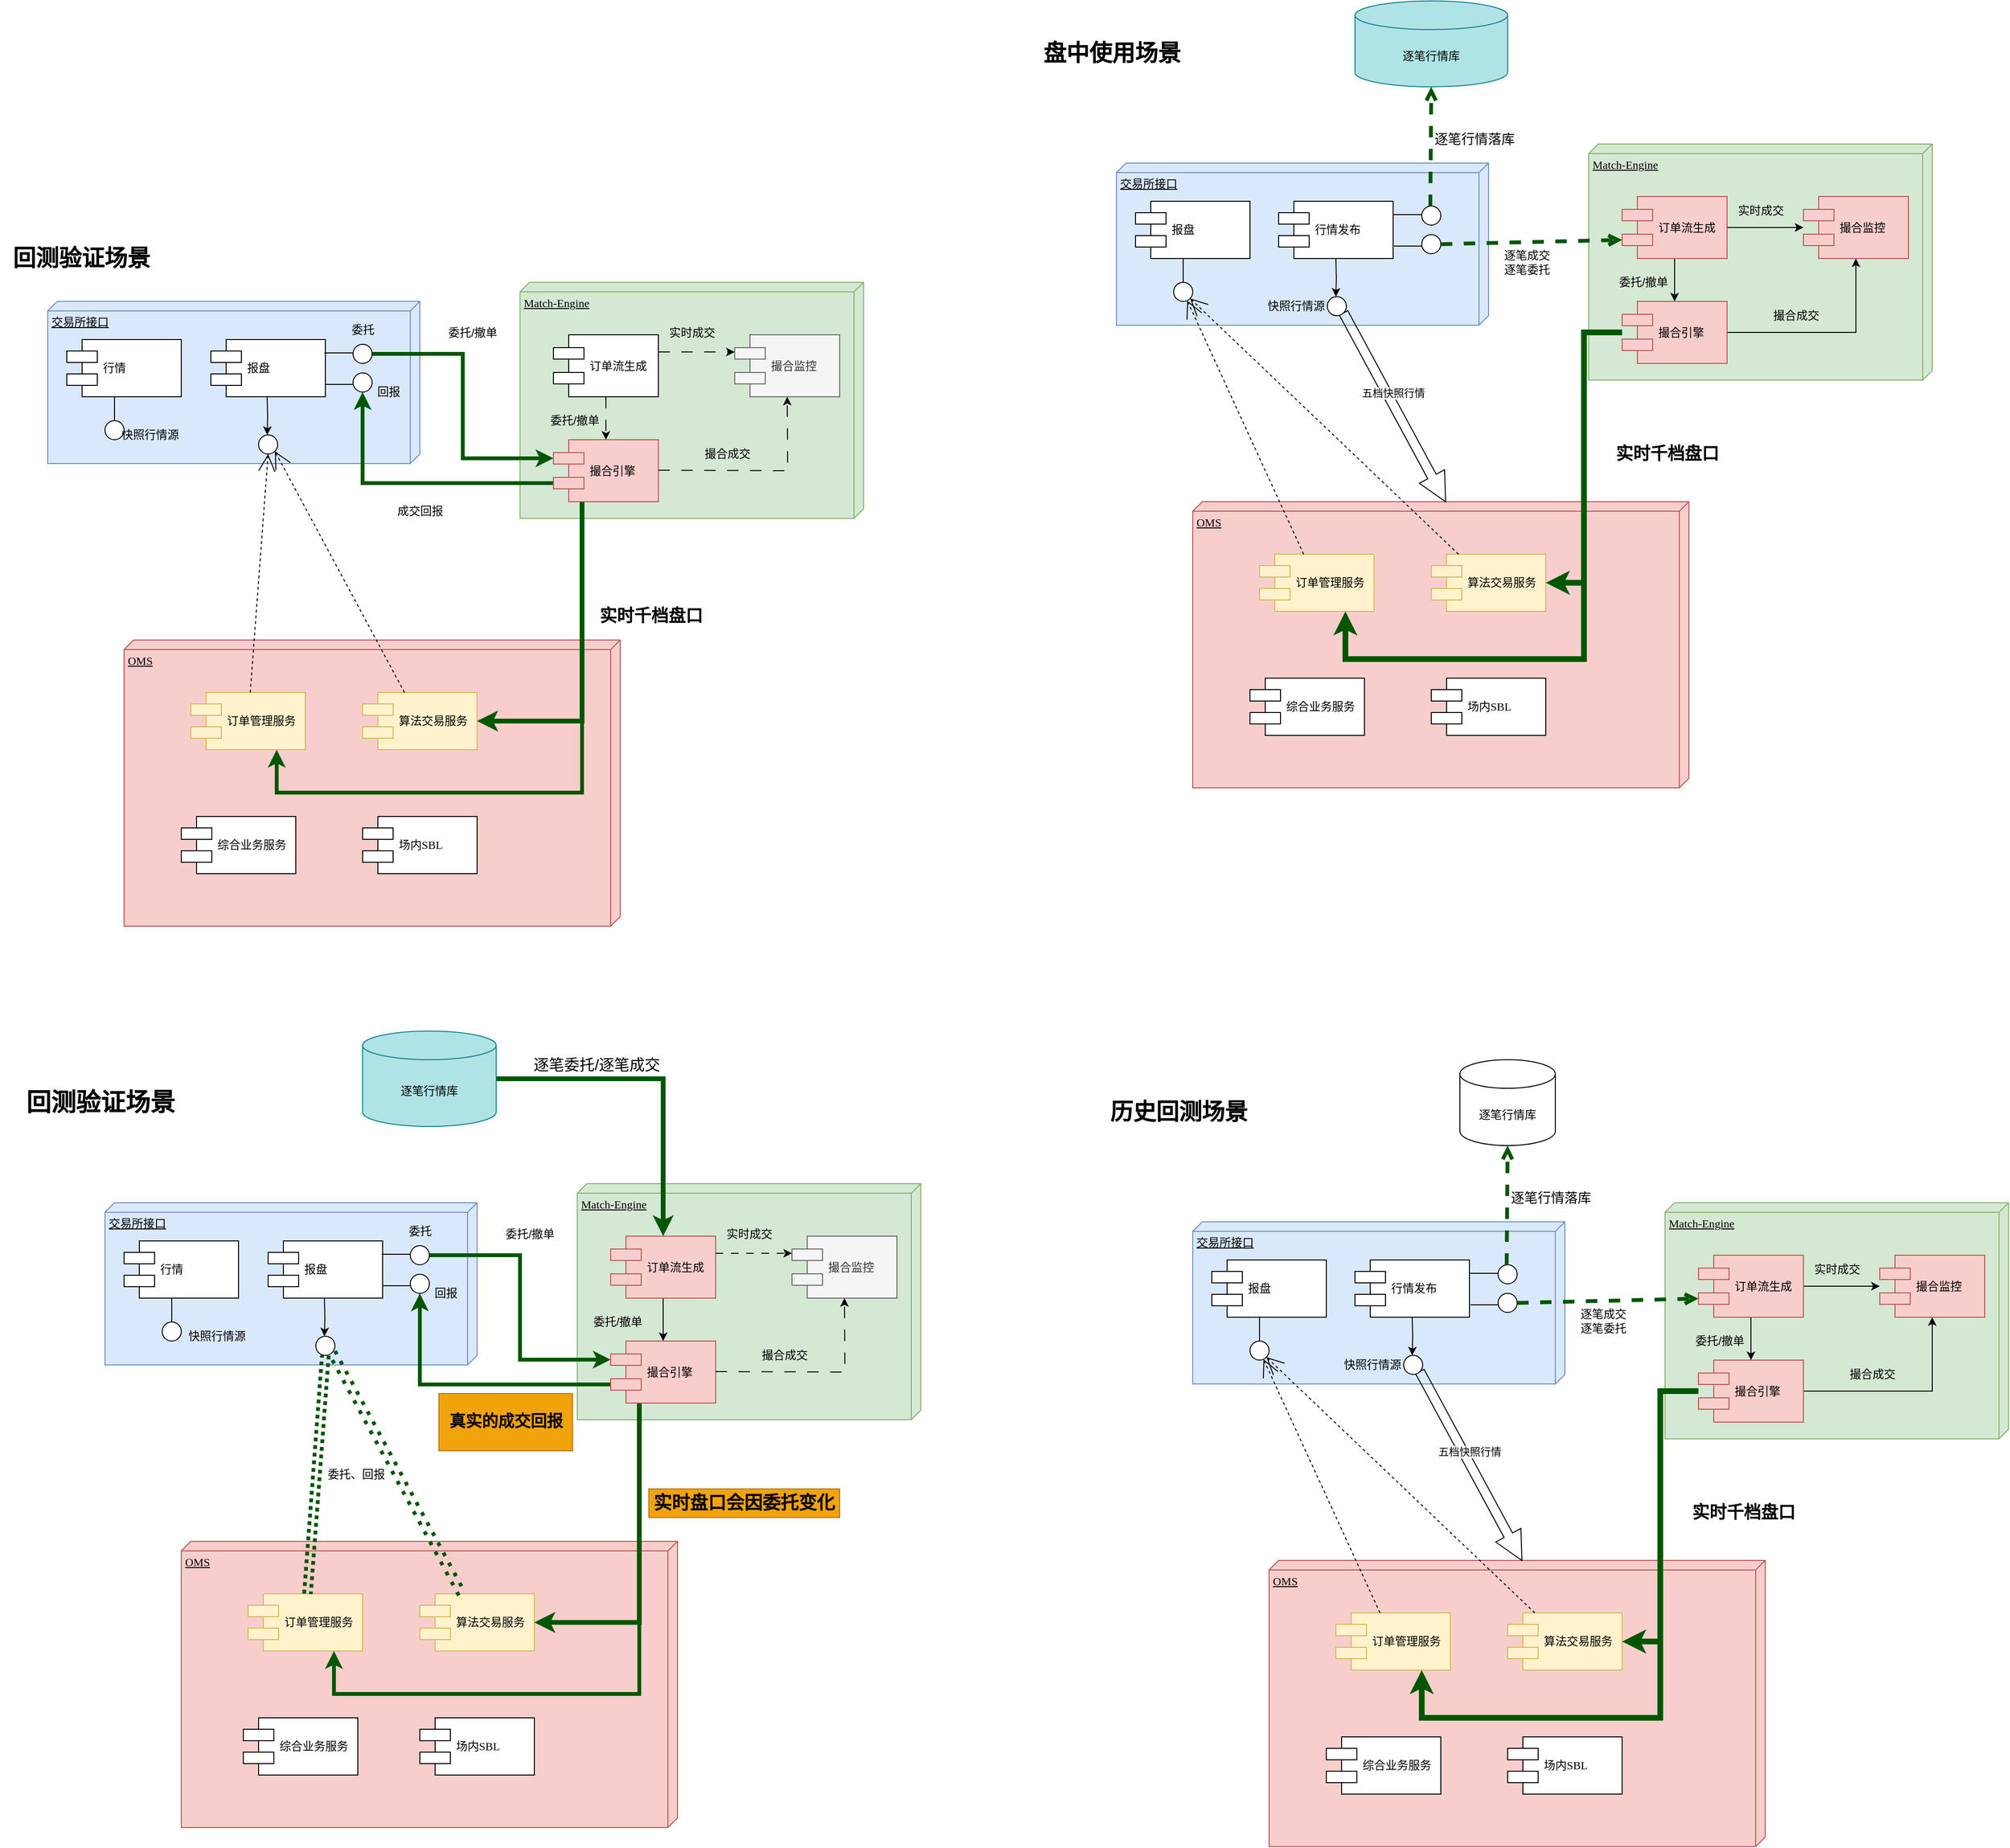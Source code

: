 <mxfile version="21.3.6" type="github">
  <diagram name="Page-1" id="5f0bae14-7c28-e335-631c-24af17079c00">
    <mxGraphModel dx="3858" dy="2378" grid="1" gridSize="10" guides="1" tooltips="1" connect="1" arrows="1" fold="1" page="1" pageScale="1" pageWidth="1100" pageHeight="850" background="none" math="0" shadow="0">
      <root>
        <mxCell id="0" />
        <mxCell id="1" parent="0" />
        <mxCell id="39150e848f15840c-1" value="交易所接口" style="verticalAlign=top;align=left;spacingTop=8;spacingLeft=2;spacingRight=12;shape=cube;size=10;direction=south;fontStyle=4;html=1;rounded=0;shadow=0;comic=0;labelBackgroundColor=none;strokeWidth=1;fontFamily=Verdana;fontSize=12;fillColor=#dae8fc;strokeColor=#6c8ebf;" parent="1" vertex="1">
          <mxGeometry x="120" y="70" width="390" height="170" as="geometry" />
        </mxCell>
        <mxCell id="39150e848f15840c-2" value="Match-Engine&lt;br&gt;" style="verticalAlign=top;align=left;spacingTop=8;spacingLeft=2;spacingRight=12;shape=cube;size=10;direction=south;fontStyle=4;html=1;rounded=0;shadow=0;comic=0;labelBackgroundColor=none;strokeWidth=1;fontFamily=Verdana;fontSize=12;fillColor=#d5e8d4;strokeColor=#82b366;" parent="1" vertex="1">
          <mxGeometry x="615" y="50" width="360" height="247.5" as="geometry" />
        </mxCell>
        <mxCell id="39150e848f15840c-3" value="OMS" style="verticalAlign=top;align=left;spacingTop=8;spacingLeft=2;spacingRight=12;shape=cube;size=10;direction=south;fontStyle=4;html=1;rounded=0;shadow=0;comic=0;labelBackgroundColor=none;strokeWidth=1;fontFamily=Verdana;fontSize=12;fillColor=#f8cecc;strokeColor=#b85450;" parent="1" vertex="1">
          <mxGeometry x="200" y="425" width="520" height="300" as="geometry" />
        </mxCell>
        <mxCell id="39150e848f15840c-5" value="报盘" style="shape=component;align=left;spacingLeft=36;rounded=0;shadow=0;comic=0;labelBackgroundColor=none;strokeWidth=1;fontFamily=Verdana;fontSize=12;html=1;" parent="1" vertex="1">
          <mxGeometry x="140" y="110" width="120" height="60" as="geometry" />
        </mxCell>
        <mxCell id="39150e848f15840c-6" value="" style="ellipse;whiteSpace=wrap;html=1;rounded=0;shadow=0;comic=0;labelBackgroundColor=none;strokeWidth=1;fontFamily=Verdana;fontSize=12;align=center;" parent="1" vertex="1">
          <mxGeometry x="180" y="195" width="20" height="20" as="geometry" />
        </mxCell>
        <mxCell id="T7iJ2CEk3YlCB5aOrDes-41" value="" style="edgeStyle=orthogonalEdgeStyle;rounded=0;orthogonalLoop=1;jettySize=auto;html=1;" edge="1" parent="1" source="39150e848f15840c-7" target="T7iJ2CEk3YlCB5aOrDes-39">
          <mxGeometry relative="1" as="geometry" />
        </mxCell>
        <mxCell id="T7iJ2CEk3YlCB5aOrDes-43" value="" style="edgeStyle=orthogonalEdgeStyle;rounded=0;orthogonalLoop=1;jettySize=auto;html=1;" edge="1" parent="1" source="39150e848f15840c-7" target="T7iJ2CEk3YlCB5aOrDes-42">
          <mxGeometry relative="1" as="geometry" />
        </mxCell>
        <mxCell id="39150e848f15840c-7" value="订单流生成" style="shape=component;align=left;spacingLeft=36;rounded=0;shadow=0;comic=0;labelBackgroundColor=none;strokeWidth=1;fontFamily=Verdana;fontSize=12;html=1;fillColor=#f8cecc;strokeColor=#b85450;" parent="1" vertex="1">
          <mxGeometry x="650" y="105" width="110" height="65" as="geometry" />
        </mxCell>
        <mxCell id="39150e848f15840c-10" value="订单管理服务" style="shape=component;align=left;spacingLeft=36;rounded=0;shadow=0;comic=0;labelBackgroundColor=none;strokeWidth=1;fontFamily=Verdana;fontSize=12;html=1;fillColor=#fff2cc;strokeColor=#d6b656;" parent="1" vertex="1">
          <mxGeometry x="270" y="480" width="120" height="60" as="geometry" />
        </mxCell>
        <mxCell id="39150e848f15840c-11" style="edgeStyle=none;rounded=0;html=1;dashed=1;labelBackgroundColor=none;startArrow=none;startFill=0;startSize=8;endArrow=open;endFill=0;endSize=16;fontFamily=Verdana;fontSize=12;" parent="1" source="39150e848f15840c-10" target="39150e848f15840c-6" edge="1">
          <mxGeometry relative="1" as="geometry" />
        </mxCell>
        <mxCell id="39150e848f15840c-14" style="edgeStyle=elbowEdgeStyle;rounded=0;html=1;labelBackgroundColor=none;startArrow=none;startFill=0;startSize=8;endArrow=none;endFill=0;endSize=16;fontFamily=Verdana;fontSize=12;" parent="1" source="39150e848f15840c-6" target="39150e848f15840c-5" edge="1">
          <mxGeometry relative="1" as="geometry" />
        </mxCell>
        <mxCell id="T7iJ2CEk3YlCB5aOrDes-14" value="" style="edgeStyle=orthogonalEdgeStyle;rounded=0;orthogonalLoop=1;jettySize=auto;html=1;" edge="1" parent="1">
          <mxGeometry relative="1" as="geometry">
            <mxPoint x="350" y="170" as="sourcePoint" />
            <mxPoint x="350" y="210" as="targetPoint" />
          </mxGeometry>
        </mxCell>
        <mxCell id="T7iJ2CEk3YlCB5aOrDes-1" value="行情发布" style="shape=component;align=left;spacingLeft=36;rounded=0;shadow=0;comic=0;labelBackgroundColor=none;strokeWidth=1;fontFamily=Verdana;fontSize=12;html=1;" vertex="1" parent="1">
          <mxGeometry x="290" y="110" width="120" height="60" as="geometry" />
        </mxCell>
        <mxCell id="T7iJ2CEk3YlCB5aOrDes-3" value="综合业务服务" style="shape=component;align=left;spacingLeft=36;rounded=0;shadow=0;comic=0;labelBackgroundColor=none;strokeWidth=1;fontFamily=Verdana;fontSize=12;html=1;" vertex="1" parent="1">
          <mxGeometry x="260" y="610" width="120" height="60" as="geometry" />
        </mxCell>
        <mxCell id="T7iJ2CEk3YlCB5aOrDes-4" value="算法交易服务" style="shape=component;align=left;spacingLeft=36;rounded=0;shadow=0;comic=0;labelBackgroundColor=none;strokeWidth=1;fontFamily=Verdana;fontSize=12;html=1;fillColor=#fff2cc;strokeColor=#d6b656;" vertex="1" parent="1">
          <mxGeometry x="450" y="480" width="120" height="60" as="geometry" />
        </mxCell>
        <mxCell id="T7iJ2CEk3YlCB5aOrDes-5" value="场内SBL" style="shape=component;align=left;spacingLeft=36;rounded=0;shadow=0;comic=0;labelBackgroundColor=none;strokeWidth=1;fontFamily=Verdana;fontSize=12;html=1;" vertex="1" parent="1">
          <mxGeometry x="450" y="610" width="120" height="60" as="geometry" />
        </mxCell>
        <mxCell id="T7iJ2CEk3YlCB5aOrDes-12" style="edgeStyle=none;rounded=0;html=1;dashed=1;labelBackgroundColor=none;startArrow=none;startFill=0;startSize=8;endArrow=open;endFill=0;endSize=16;fontFamily=Verdana;fontSize=12;" edge="1" parent="1" source="T7iJ2CEk3YlCB5aOrDes-4" target="39150e848f15840c-6">
          <mxGeometry relative="1" as="geometry">
            <mxPoint x="381" y="461" as="sourcePoint" />
            <mxPoint x="270" y="240" as="targetPoint" />
          </mxGeometry>
        </mxCell>
        <mxCell id="T7iJ2CEk3YlCB5aOrDes-60" style="edgeStyle=orthogonalEdgeStyle;rounded=0;orthogonalLoop=1;jettySize=auto;html=1;entryX=0;entryY=0;entryDx=0;entryDy=255;entryPerimeter=0;shape=arrow;exitX=1;exitY=1;exitDx=0;exitDy=0;" edge="1" parent="1" source="T7iJ2CEk3YlCB5aOrDes-18" target="39150e848f15840c-3">
          <mxGeometry relative="1" as="geometry" />
        </mxCell>
        <mxCell id="T7iJ2CEk3YlCB5aOrDes-61" value="五档快照行情" style="edgeLabel;html=1;align=center;verticalAlign=middle;resizable=0;points=[];" vertex="1" connectable="0" parent="T7iJ2CEk3YlCB5aOrDes-60">
          <mxGeometry x="0.104" y="-14" relative="1" as="geometry">
            <mxPoint x="-16" y="-31" as="offset" />
          </mxGeometry>
        </mxCell>
        <mxCell id="T7iJ2CEk3YlCB5aOrDes-18" value="" style="ellipse;whiteSpace=wrap;html=1;fontFamily=Verdana;align=left;spacingLeft=36;rounded=0;shadow=0;comic=0;labelBackgroundColor=none;strokeWidth=1;" vertex="1" parent="1">
          <mxGeometry x="341" y="210" width="20" height="20" as="geometry" />
        </mxCell>
        <mxCell id="T7iJ2CEk3YlCB5aOrDes-21" value="快照行情源" style="text;html=1;strokeColor=none;fillColor=none;align=center;verticalAlign=middle;whiteSpace=wrap;rounded=0;" vertex="1" parent="1">
          <mxGeometry x="276" y="205" width="65" height="30" as="geometry" />
        </mxCell>
        <mxCell id="T7iJ2CEk3YlCB5aOrDes-25" value="" style="endArrow=none;html=1;rounded=0;" edge="1" parent="1">
          <mxGeometry width="50" height="50" relative="1" as="geometry">
            <mxPoint x="443" y="124" as="sourcePoint" />
            <mxPoint x="410" y="124" as="targetPoint" />
          </mxGeometry>
        </mxCell>
        <mxCell id="T7iJ2CEk3YlCB5aOrDes-26" value="" style="endArrow=none;html=1;rounded=0;" edge="1" parent="1">
          <mxGeometry width="50" height="50" relative="1" as="geometry">
            <mxPoint x="444" y="157" as="sourcePoint" />
            <mxPoint x="411" y="157" as="targetPoint" />
          </mxGeometry>
        </mxCell>
        <mxCell id="T7iJ2CEk3YlCB5aOrDes-27" value="" style="ellipse;whiteSpace=wrap;html=1;fontFamily=Verdana;align=left;spacingLeft=36;rounded=0;shadow=0;comic=0;labelBackgroundColor=none;strokeWidth=1;" vertex="1" parent="1">
          <mxGeometry x="440" y="115" width="20" height="20" as="geometry" />
        </mxCell>
        <mxCell id="T7iJ2CEk3YlCB5aOrDes-29" value="" style="ellipse;whiteSpace=wrap;html=1;fontFamily=Verdana;align=left;spacingLeft=36;rounded=0;shadow=0;comic=0;labelBackgroundColor=none;strokeWidth=1;" vertex="1" parent="1">
          <mxGeometry x="440" y="145" width="20" height="20" as="geometry" />
        </mxCell>
        <mxCell id="T7iJ2CEk3YlCB5aOrDes-32" value="逐笔成交&lt;br&gt;逐笔委托" style="text;html=1;strokeColor=none;fillColor=none;align=center;verticalAlign=middle;whiteSpace=wrap;rounded=0;" vertex="1" parent="1">
          <mxGeometry x="518" y="158.75" width="65" height="30" as="geometry" />
        </mxCell>
        <mxCell id="T7iJ2CEk3YlCB5aOrDes-35" style="edgeStyle=none;rounded=0;html=1;dashed=1;labelBackgroundColor=none;startArrow=none;startFill=0;endArrow=open;endFill=0;fontFamily=Verdana;fontSize=12;exitX=1;exitY=0.5;exitDx=0;exitDy=0;entryX=0;entryY=0.7;entryDx=0;entryDy=0;fillColor=#008a00;strokeColor=#005700;strokeWidth=4;" edge="1" parent="1" source="T7iJ2CEk3YlCB5aOrDes-29" target="39150e848f15840c-7">
          <mxGeometry relative="1" as="geometry">
            <mxPoint x="467" y="172" as="sourcePoint" />
            <mxPoint x="640" y="208" as="targetPoint" />
          </mxGeometry>
        </mxCell>
        <mxCell id="T7iJ2CEk3YlCB5aOrDes-38" style="edgeStyle=none;rounded=0;html=1;dashed=1;labelBackgroundColor=none;startArrow=none;startFill=0;endArrow=open;endFill=0;fontFamily=Verdana;fontSize=12;exitX=1;exitY=0.5;exitDx=0;exitDy=0;fillColor=#008a00;strokeColor=#005700;strokeWidth=4;entryX=0.5;entryY=1;entryDx=0;entryDy=0;entryPerimeter=0;" edge="1" parent="1" target="T7iJ2CEk3YlCB5aOrDes-204">
          <mxGeometry relative="1" as="geometry">
            <mxPoint x="449" y="115" as="sourcePoint" />
            <mxPoint x="449" y="10.5" as="targetPoint" />
          </mxGeometry>
        </mxCell>
        <mxCell id="T7iJ2CEk3YlCB5aOrDes-46" style="edgeStyle=orthogonalEdgeStyle;rounded=0;orthogonalLoop=1;jettySize=auto;html=1;entryX=0.5;entryY=1;entryDx=0;entryDy=0;" edge="1" parent="1" source="T7iJ2CEk3YlCB5aOrDes-39" target="T7iJ2CEk3YlCB5aOrDes-42">
          <mxGeometry relative="1" as="geometry" />
        </mxCell>
        <mxCell id="T7iJ2CEk3YlCB5aOrDes-113" style="edgeStyle=orthogonalEdgeStyle;rounded=0;orthogonalLoop=1;jettySize=auto;html=1;entryX=1;entryY=0.5;entryDx=0;entryDy=0;strokeWidth=6;fillColor=#008a00;strokeColor=#005700;" edge="1" parent="1" source="T7iJ2CEk3YlCB5aOrDes-39" target="T7iJ2CEk3YlCB5aOrDes-4">
          <mxGeometry relative="1" as="geometry" />
        </mxCell>
        <mxCell id="T7iJ2CEk3YlCB5aOrDes-114" style="edgeStyle=orthogonalEdgeStyle;rounded=0;orthogonalLoop=1;jettySize=auto;html=1;entryX=0.75;entryY=1;entryDx=0;entryDy=0;fillColor=#008a00;strokeColor=#005700;strokeWidth=6;" edge="1" parent="1" source="T7iJ2CEk3YlCB5aOrDes-39" target="39150e848f15840c-10">
          <mxGeometry relative="1" as="geometry">
            <Array as="points">
              <mxPoint x="610" y="247" />
              <mxPoint x="610" y="590" />
              <mxPoint x="360" y="590" />
            </Array>
          </mxGeometry>
        </mxCell>
        <mxCell id="T7iJ2CEk3YlCB5aOrDes-39" value="撮合引擎" style="shape=component;align=left;spacingLeft=36;rounded=0;shadow=0;comic=0;labelBackgroundColor=none;strokeWidth=1;fontFamily=Verdana;fontSize=12;html=1;fillColor=#f8cecc;strokeColor=#b85450;" vertex="1" parent="1">
          <mxGeometry x="650" y="215" width="110" height="65" as="geometry" />
        </mxCell>
        <mxCell id="T7iJ2CEk3YlCB5aOrDes-42" value="撮合监控" style="shape=component;align=left;spacingLeft=36;rounded=0;shadow=0;comic=0;labelBackgroundColor=none;strokeWidth=1;fontFamily=Verdana;fontSize=12;html=1;fillColor=#f8cecc;strokeColor=#b85450;" vertex="1" parent="1">
          <mxGeometry x="840" y="105" width="110" height="65" as="geometry" />
        </mxCell>
        <mxCell id="T7iJ2CEk3YlCB5aOrDes-44" value="实时成交" style="text;html=1;strokeColor=none;fillColor=none;align=center;verticalAlign=middle;whiteSpace=wrap;rounded=0;" vertex="1" parent="1">
          <mxGeometry x="762.5" y="105" width="65" height="30" as="geometry" />
        </mxCell>
        <mxCell id="T7iJ2CEk3YlCB5aOrDes-45" value="委托/撤单" style="text;html=1;strokeColor=none;fillColor=none;align=center;verticalAlign=middle;whiteSpace=wrap;rounded=0;" vertex="1" parent="1">
          <mxGeometry x="640" y="180" width="65" height="30" as="geometry" />
        </mxCell>
        <mxCell id="T7iJ2CEk3YlCB5aOrDes-47" value="撮合成交" style="text;html=1;strokeColor=none;fillColor=none;align=center;verticalAlign=middle;whiteSpace=wrap;rounded=0;" vertex="1" parent="1">
          <mxGeometry x="800" y="215" width="65" height="30" as="geometry" />
        </mxCell>
        <mxCell id="T7iJ2CEk3YlCB5aOrDes-49" value="&lt;h2&gt;实时千档盘口&lt;/h2&gt;" style="text;html=1;strokeColor=none;fillColor=none;align=center;verticalAlign=middle;whiteSpace=wrap;rounded=0;" vertex="1" parent="1">
          <mxGeometry x="635" y="360" width="125" height="30" as="geometry" />
        </mxCell>
        <mxCell id="T7iJ2CEk3YlCB5aOrDes-62" value="&lt;h1&gt;盘中使用场景&lt;/h1&gt;" style="text;html=1;align=center;verticalAlign=middle;resizable=0;points=[];autosize=1;strokeColor=none;fillColor=none;" vertex="1" parent="1">
          <mxGeometry x="30" y="-80" width="170" height="70" as="geometry" />
        </mxCell>
        <mxCell id="T7iJ2CEk3YlCB5aOrDes-63" value="交易所接口" style="verticalAlign=top;align=left;spacingTop=8;spacingLeft=2;spacingRight=12;shape=cube;size=10;direction=south;fontStyle=4;html=1;rounded=0;shadow=0;comic=0;labelBackgroundColor=none;strokeWidth=1;fontFamily=Verdana;fontSize=12;fillColor=#dae8fc;strokeColor=#6c8ebf;" vertex="1" parent="1">
          <mxGeometry x="-1000" y="215" width="390" height="170" as="geometry" />
        </mxCell>
        <mxCell id="T7iJ2CEk3YlCB5aOrDes-64" value="Match-Engine&lt;br&gt;" style="verticalAlign=top;align=left;spacingTop=8;spacingLeft=2;spacingRight=12;shape=cube;size=10;direction=south;fontStyle=4;html=1;rounded=0;shadow=0;comic=0;labelBackgroundColor=none;strokeWidth=1;fontFamily=Verdana;fontSize=12;fillColor=#d5e8d4;strokeColor=#82b366;" vertex="1" parent="1">
          <mxGeometry x="-505" y="195" width="360" height="247.5" as="geometry" />
        </mxCell>
        <mxCell id="T7iJ2CEk3YlCB5aOrDes-65" value="OMS" style="verticalAlign=top;align=left;spacingTop=8;spacingLeft=2;spacingRight=12;shape=cube;size=10;direction=south;fontStyle=4;html=1;rounded=0;shadow=0;comic=0;labelBackgroundColor=none;strokeWidth=1;fontFamily=Verdana;fontSize=12;fillColor=#f8cecc;strokeColor=#b85450;" vertex="1" parent="1">
          <mxGeometry x="-920" y="570" width="520" height="300" as="geometry" />
        </mxCell>
        <mxCell id="T7iJ2CEk3YlCB5aOrDes-66" value="行情" style="shape=component;align=left;spacingLeft=36;rounded=0;shadow=0;comic=0;labelBackgroundColor=none;strokeWidth=1;fontFamily=Verdana;fontSize=12;html=1;" vertex="1" parent="1">
          <mxGeometry x="-980" y="255" width="120" height="60" as="geometry" />
        </mxCell>
        <mxCell id="T7iJ2CEk3YlCB5aOrDes-67" value="" style="ellipse;whiteSpace=wrap;html=1;rounded=0;shadow=0;comic=0;labelBackgroundColor=none;strokeWidth=1;fontFamily=Verdana;fontSize=12;align=center;" vertex="1" parent="1">
          <mxGeometry x="-940" y="340" width="20" height="20" as="geometry" />
        </mxCell>
        <mxCell id="T7iJ2CEk3YlCB5aOrDes-68" value="" style="edgeStyle=orthogonalEdgeStyle;rounded=0;orthogonalLoop=1;jettySize=auto;html=1;dashed=1;dashPattern=12 12;" edge="1" parent="1" source="T7iJ2CEk3YlCB5aOrDes-70" target="T7iJ2CEk3YlCB5aOrDes-94">
          <mxGeometry relative="1" as="geometry" />
        </mxCell>
        <mxCell id="T7iJ2CEk3YlCB5aOrDes-70" value="订单流生成" style="shape=component;align=left;spacingLeft=36;rounded=0;shadow=0;comic=0;labelBackgroundColor=none;strokeWidth=1;fontFamily=Verdana;fontSize=12;html=1;" vertex="1" parent="1">
          <mxGeometry x="-470" y="250" width="110" height="65" as="geometry" />
        </mxCell>
        <mxCell id="T7iJ2CEk3YlCB5aOrDes-71" value="订单管理服务" style="shape=component;align=left;spacingLeft=36;rounded=0;shadow=0;comic=0;labelBackgroundColor=none;strokeWidth=1;fontFamily=Verdana;fontSize=12;html=1;fillColor=#fff2cc;strokeColor=#d6b656;" vertex="1" parent="1">
          <mxGeometry x="-850" y="625" width="120" height="60" as="geometry" />
        </mxCell>
        <mxCell id="T7iJ2CEk3YlCB5aOrDes-72" style="edgeStyle=none;rounded=0;html=1;dashed=1;labelBackgroundColor=none;startArrow=none;startFill=0;startSize=8;endArrow=open;endFill=0;endSize=16;fontFamily=Verdana;fontSize=12;entryX=0.5;entryY=1;entryDx=0;entryDy=0;" edge="1" parent="1" source="T7iJ2CEk3YlCB5aOrDes-71" target="T7iJ2CEk3YlCB5aOrDes-82">
          <mxGeometry relative="1" as="geometry" />
        </mxCell>
        <mxCell id="T7iJ2CEk3YlCB5aOrDes-73" style="edgeStyle=elbowEdgeStyle;rounded=0;html=1;labelBackgroundColor=none;startArrow=none;startFill=0;startSize=8;endArrow=none;endFill=0;endSize=16;fontFamily=Verdana;fontSize=12;" edge="1" parent="1" source="T7iJ2CEk3YlCB5aOrDes-67" target="T7iJ2CEk3YlCB5aOrDes-66">
          <mxGeometry relative="1" as="geometry" />
        </mxCell>
        <mxCell id="T7iJ2CEk3YlCB5aOrDes-74" value="" style="edgeStyle=orthogonalEdgeStyle;rounded=0;orthogonalLoop=1;jettySize=auto;html=1;" edge="1" parent="1">
          <mxGeometry relative="1" as="geometry">
            <mxPoint x="-770" y="315" as="sourcePoint" />
            <mxPoint x="-770" y="355" as="targetPoint" />
          </mxGeometry>
        </mxCell>
        <mxCell id="T7iJ2CEk3YlCB5aOrDes-75" value="报盘" style="shape=component;align=left;spacingLeft=36;rounded=0;shadow=0;comic=0;labelBackgroundColor=none;strokeWidth=1;fontFamily=Verdana;fontSize=12;html=1;" vertex="1" parent="1">
          <mxGeometry x="-829" y="255" width="120" height="60" as="geometry" />
        </mxCell>
        <mxCell id="T7iJ2CEk3YlCB5aOrDes-76" value="综合业务服务" style="shape=component;align=left;spacingLeft=36;rounded=0;shadow=0;comic=0;labelBackgroundColor=none;strokeWidth=1;fontFamily=Verdana;fontSize=12;html=1;" vertex="1" parent="1">
          <mxGeometry x="-860" y="755" width="120" height="60" as="geometry" />
        </mxCell>
        <mxCell id="T7iJ2CEk3YlCB5aOrDes-77" value="算法交易服务" style="shape=component;align=left;spacingLeft=36;rounded=0;shadow=0;comic=0;labelBackgroundColor=none;strokeWidth=1;fontFamily=Verdana;fontSize=12;html=1;fillColor=#fff2cc;strokeColor=#d6b656;" vertex="1" parent="1">
          <mxGeometry x="-670" y="625" width="120" height="60" as="geometry" />
        </mxCell>
        <mxCell id="T7iJ2CEk3YlCB5aOrDes-78" value="场内SBL" style="shape=component;align=left;spacingLeft=36;rounded=0;shadow=0;comic=0;labelBackgroundColor=none;strokeWidth=1;fontFamily=Verdana;fontSize=12;html=1;" vertex="1" parent="1">
          <mxGeometry x="-670" y="755" width="120" height="60" as="geometry" />
        </mxCell>
        <mxCell id="T7iJ2CEk3YlCB5aOrDes-79" style="edgeStyle=none;rounded=0;html=1;dashed=1;labelBackgroundColor=none;startArrow=none;startFill=0;startSize=8;endArrow=open;endFill=0;endSize=16;fontFamily=Verdana;fontSize=12;entryX=1;entryY=1;entryDx=0;entryDy=0;" edge="1" parent="1" source="T7iJ2CEk3YlCB5aOrDes-77" target="T7iJ2CEk3YlCB5aOrDes-82">
          <mxGeometry relative="1" as="geometry">
            <mxPoint x="-739" y="606" as="sourcePoint" />
            <mxPoint x="-850" y="385" as="targetPoint" />
          </mxGeometry>
        </mxCell>
        <mxCell id="T7iJ2CEk3YlCB5aOrDes-82" value="" style="ellipse;whiteSpace=wrap;html=1;fontFamily=Verdana;align=left;spacingLeft=36;rounded=0;shadow=0;comic=0;labelBackgroundColor=none;strokeWidth=1;" vertex="1" parent="1">
          <mxGeometry x="-779" y="355" width="20" height="20" as="geometry" />
        </mxCell>
        <mxCell id="T7iJ2CEk3YlCB5aOrDes-83" value="快照行情源" style="text;html=1;strokeColor=none;fillColor=none;align=center;verticalAlign=middle;whiteSpace=wrap;rounded=0;" vertex="1" parent="1">
          <mxGeometry x="-925" y="340" width="65" height="30" as="geometry" />
        </mxCell>
        <mxCell id="T7iJ2CEk3YlCB5aOrDes-84" value="" style="endArrow=none;html=1;rounded=0;" edge="1" parent="1">
          <mxGeometry width="50" height="50" relative="1" as="geometry">
            <mxPoint x="-677" y="269" as="sourcePoint" />
            <mxPoint x="-710" y="269" as="targetPoint" />
          </mxGeometry>
        </mxCell>
        <mxCell id="T7iJ2CEk3YlCB5aOrDes-85" value="" style="endArrow=none;html=1;rounded=0;" edge="1" parent="1">
          <mxGeometry width="50" height="50" relative="1" as="geometry">
            <mxPoint x="-676" y="302" as="sourcePoint" />
            <mxPoint x="-709" y="302" as="targetPoint" />
          </mxGeometry>
        </mxCell>
        <mxCell id="T7iJ2CEk3YlCB5aOrDes-106" style="edgeStyle=orthogonalEdgeStyle;rounded=0;orthogonalLoop=1;jettySize=auto;html=1;entryX=0;entryY=0.3;entryDx=0;entryDy=0;strokeColor=#005700;strokeWidth=4;fillColor=#008a00;" edge="1" parent="1" source="T7iJ2CEk3YlCB5aOrDes-86" target="T7iJ2CEk3YlCB5aOrDes-94">
          <mxGeometry relative="1" as="geometry" />
        </mxCell>
        <mxCell id="T7iJ2CEk3YlCB5aOrDes-86" value="" style="ellipse;whiteSpace=wrap;html=1;fontFamily=Verdana;align=left;spacingLeft=36;rounded=0;shadow=0;comic=0;labelBackgroundColor=none;strokeWidth=1;" vertex="1" parent="1">
          <mxGeometry x="-680" y="260" width="20" height="20" as="geometry" />
        </mxCell>
        <mxCell id="T7iJ2CEk3YlCB5aOrDes-87" value="" style="ellipse;whiteSpace=wrap;html=1;fontFamily=Verdana;align=left;spacingLeft=36;rounded=0;shadow=0;comic=0;labelBackgroundColor=none;strokeWidth=1;" vertex="1" parent="1">
          <mxGeometry x="-680" y="290" width="20" height="20" as="geometry" />
        </mxCell>
        <mxCell id="T7iJ2CEk3YlCB5aOrDes-88" value="委托" style="text;html=1;strokeColor=none;fillColor=none;align=center;verticalAlign=middle;whiteSpace=wrap;rounded=0;" vertex="1" parent="1">
          <mxGeometry x="-702.5" y="230" width="65" height="30" as="geometry" />
        </mxCell>
        <mxCell id="T7iJ2CEk3YlCB5aOrDes-89" value="回报" style="text;html=1;strokeColor=none;fillColor=none;align=center;verticalAlign=middle;whiteSpace=wrap;rounded=0;" vertex="1" parent="1">
          <mxGeometry x="-675" y="295" width="65" height="30" as="geometry" />
        </mxCell>
        <mxCell id="T7iJ2CEk3YlCB5aOrDes-107" style="edgeStyle=orthogonalEdgeStyle;rounded=0;orthogonalLoop=1;jettySize=auto;html=1;entryX=0.5;entryY=1;entryDx=0;entryDy=0;exitX=0;exitY=0.7;exitDx=0;exitDy=0;strokeColor=#005700;strokeWidth=4;fillColor=#008a00;" edge="1" parent="1" source="T7iJ2CEk3YlCB5aOrDes-94" target="T7iJ2CEk3YlCB5aOrDes-87">
          <mxGeometry relative="1" as="geometry" />
        </mxCell>
        <mxCell id="T7iJ2CEk3YlCB5aOrDes-117" style="edgeStyle=orthogonalEdgeStyle;rounded=0;orthogonalLoop=1;jettySize=auto;html=1;entryX=1;entryY=0.5;entryDx=0;entryDy=0;strokeWidth=5;fillColor=#008a00;strokeColor=#005700;" edge="1" parent="1" source="T7iJ2CEk3YlCB5aOrDes-94" target="T7iJ2CEk3YlCB5aOrDes-77">
          <mxGeometry relative="1" as="geometry">
            <Array as="points">
              <mxPoint x="-440" y="655" />
            </Array>
          </mxGeometry>
        </mxCell>
        <mxCell id="T7iJ2CEk3YlCB5aOrDes-118" style="edgeStyle=orthogonalEdgeStyle;rounded=0;orthogonalLoop=1;jettySize=auto;html=1;entryX=0.75;entryY=1;entryDx=0;entryDy=0;fillColor=#008a00;strokeColor=#005700;strokeWidth=4;" edge="1" parent="1" source="T7iJ2CEk3YlCB5aOrDes-94" target="T7iJ2CEk3YlCB5aOrDes-71">
          <mxGeometry relative="1" as="geometry">
            <Array as="points">
              <mxPoint x="-440" y="730" />
              <mxPoint x="-760" y="730" />
            </Array>
          </mxGeometry>
        </mxCell>
        <mxCell id="T7iJ2CEk3YlCB5aOrDes-94" value="撮合引擎" style="shape=component;align=left;spacingLeft=36;rounded=0;shadow=0;comic=0;labelBackgroundColor=none;strokeWidth=1;fontFamily=Verdana;fontSize=12;html=1;fillColor=#f8cecc;strokeColor=#b85450;" vertex="1" parent="1">
          <mxGeometry x="-470" y="360" width="110" height="65" as="geometry" />
        </mxCell>
        <mxCell id="T7iJ2CEk3YlCB5aOrDes-95" value="撮合监控" style="shape=component;align=left;spacingLeft=36;rounded=0;shadow=0;comic=0;labelBackgroundColor=none;strokeWidth=1;fontFamily=Verdana;fontSize=12;html=1;fillColor=#f5f5f5;strokeColor=#666666;fontColor=#333333;" vertex="1" parent="1">
          <mxGeometry x="-280" y="250" width="110" height="65" as="geometry" />
        </mxCell>
        <mxCell id="T7iJ2CEk3YlCB5aOrDes-97" value="委托/撤单" style="text;html=1;strokeColor=none;fillColor=none;align=center;verticalAlign=middle;whiteSpace=wrap;rounded=0;" vertex="1" parent="1">
          <mxGeometry x="-480" y="325" width="65" height="30" as="geometry" />
        </mxCell>
        <mxCell id="T7iJ2CEk3YlCB5aOrDes-101" value="&lt;h1&gt;回测验证场景&lt;/h1&gt;" style="text;html=1;align=center;verticalAlign=middle;resizable=0;points=[];autosize=1;strokeColor=none;fillColor=none;" vertex="1" parent="1">
          <mxGeometry x="-1050" y="135" width="170" height="70" as="geometry" />
        </mxCell>
        <mxCell id="T7iJ2CEk3YlCB5aOrDes-109" value="委托/撤单" style="text;html=1;align=center;verticalAlign=middle;resizable=0;points=[];autosize=1;strokeColor=none;fillColor=none;" vertex="1" parent="1">
          <mxGeometry x="-590" y="232.5" width="70" height="30" as="geometry" />
        </mxCell>
        <mxCell id="T7iJ2CEk3YlCB5aOrDes-111" value="成交回报" style="text;html=1;align=center;verticalAlign=middle;resizable=0;points=[];autosize=1;strokeColor=none;fillColor=none;" vertex="1" parent="1">
          <mxGeometry x="-645" y="420" width="70" height="30" as="geometry" />
        </mxCell>
        <mxCell id="T7iJ2CEk3YlCB5aOrDes-120" value="&lt;h2&gt;实时千档盘口&lt;/h2&gt;" style="text;html=1;strokeColor=none;fillColor=none;align=center;verticalAlign=middle;whiteSpace=wrap;rounded=0;" vertex="1" parent="1">
          <mxGeometry x="-430" y="530" width="125" height="30" as="geometry" />
        </mxCell>
        <mxCell id="T7iJ2CEk3YlCB5aOrDes-122" value="" style="edgeStyle=orthogonalEdgeStyle;rounded=0;orthogonalLoop=1;jettySize=auto;html=1;dashed=1;dashPattern=12 12;" edge="1" parent="1">
          <mxGeometry relative="1" as="geometry">
            <mxPoint x="-360" y="268" as="sourcePoint" />
            <mxPoint x="-280" y="268" as="targetPoint" />
          </mxGeometry>
        </mxCell>
        <mxCell id="T7iJ2CEk3YlCB5aOrDes-123" value="实时成交" style="text;html=1;strokeColor=none;fillColor=none;align=center;verticalAlign=middle;whiteSpace=wrap;rounded=0;" vertex="1" parent="1">
          <mxGeometry x="-357.5" y="232.5" width="65" height="30" as="geometry" />
        </mxCell>
        <mxCell id="T7iJ2CEk3YlCB5aOrDes-124" style="edgeStyle=orthogonalEdgeStyle;rounded=0;orthogonalLoop=1;jettySize=auto;html=1;entryX=0.5;entryY=1;entryDx=0;entryDy=0;dashed=1;dashPattern=12 12;" edge="1" parent="1">
          <mxGeometry relative="1" as="geometry">
            <mxPoint x="-360" y="392" as="sourcePoint" />
            <mxPoint x="-225" y="315" as="targetPoint" />
          </mxGeometry>
        </mxCell>
        <mxCell id="T7iJ2CEk3YlCB5aOrDes-125" value="撮合成交" style="text;html=1;strokeColor=none;fillColor=none;align=center;verticalAlign=middle;whiteSpace=wrap;rounded=0;" vertex="1" parent="1">
          <mxGeometry x="-320" y="360" width="65" height="30" as="geometry" />
        </mxCell>
        <mxCell id="T7iJ2CEk3YlCB5aOrDes-165" value="交易所接口" style="verticalAlign=top;align=left;spacingTop=8;spacingLeft=2;spacingRight=12;shape=cube;size=10;direction=south;fontStyle=4;html=1;rounded=0;shadow=0;comic=0;labelBackgroundColor=none;strokeWidth=1;fontFamily=Verdana;fontSize=12;fillColor=#dae8fc;strokeColor=#6c8ebf;" vertex="1" parent="1">
          <mxGeometry x="-940" y="1160" width="390" height="170" as="geometry" />
        </mxCell>
        <mxCell id="T7iJ2CEk3YlCB5aOrDes-166" value="Match-Engine&lt;br&gt;" style="verticalAlign=top;align=left;spacingTop=8;spacingLeft=2;spacingRight=12;shape=cube;size=10;direction=south;fontStyle=4;html=1;rounded=0;shadow=0;comic=0;labelBackgroundColor=none;strokeWidth=1;fontFamily=Verdana;fontSize=12;fillColor=#d5e8d4;strokeColor=#82b366;" vertex="1" parent="1">
          <mxGeometry x="-445" y="1140" width="360" height="247.5" as="geometry" />
        </mxCell>
        <mxCell id="T7iJ2CEk3YlCB5aOrDes-167" value="OMS" style="verticalAlign=top;align=left;spacingTop=8;spacingLeft=2;spacingRight=12;shape=cube;size=10;direction=south;fontStyle=4;html=1;rounded=0;shadow=0;comic=0;labelBackgroundColor=none;strokeWidth=1;fontFamily=Verdana;fontSize=12;fillColor=#f8cecc;strokeColor=#b85450;" vertex="1" parent="1">
          <mxGeometry x="-860" y="1515" width="520" height="300" as="geometry" />
        </mxCell>
        <mxCell id="T7iJ2CEk3YlCB5aOrDes-168" value="行情" style="shape=component;align=left;spacingLeft=36;rounded=0;shadow=0;comic=0;labelBackgroundColor=none;strokeWidth=1;fontFamily=Verdana;fontSize=12;html=1;" vertex="1" parent="1">
          <mxGeometry x="-920" y="1200" width="120" height="60" as="geometry" />
        </mxCell>
        <mxCell id="T7iJ2CEk3YlCB5aOrDes-169" value="" style="ellipse;whiteSpace=wrap;html=1;rounded=0;shadow=0;comic=0;labelBackgroundColor=none;strokeWidth=1;fontFamily=Verdana;fontSize=12;align=center;" vertex="1" parent="1">
          <mxGeometry x="-880" y="1285" width="20" height="20" as="geometry" />
        </mxCell>
        <mxCell id="T7iJ2CEk3YlCB5aOrDes-170" value="" style="edgeStyle=orthogonalEdgeStyle;rounded=0;orthogonalLoop=1;jettySize=auto;html=1;" edge="1" parent="1" source="T7iJ2CEk3YlCB5aOrDes-171" target="T7iJ2CEk3YlCB5aOrDes-193">
          <mxGeometry relative="1" as="geometry" />
        </mxCell>
        <mxCell id="T7iJ2CEk3YlCB5aOrDes-171" value="订单流生成" style="shape=component;align=left;spacingLeft=36;rounded=0;shadow=0;comic=0;labelBackgroundColor=none;strokeWidth=1;fontFamily=Verdana;fontSize=12;html=1;fillColor=#f8cecc;strokeColor=#b85450;" vertex="1" parent="1">
          <mxGeometry x="-410" y="1195" width="110" height="65" as="geometry" />
        </mxCell>
        <mxCell id="T7iJ2CEk3YlCB5aOrDes-172" value="订单管理服务" style="shape=component;align=left;spacingLeft=36;rounded=0;shadow=0;comic=0;labelBackgroundColor=none;strokeWidth=1;fontFamily=Verdana;fontSize=12;html=1;fillColor=#fff2cc;strokeColor=#d6b656;" vertex="1" parent="1">
          <mxGeometry x="-790" y="1570" width="120" height="60" as="geometry" />
        </mxCell>
        <mxCell id="T7iJ2CEk3YlCB5aOrDes-173" style="edgeStyle=none;rounded=0;html=1;dashed=1;labelBackgroundColor=none;startArrow=none;startFill=0;endArrow=open;endFill=0;fontFamily=Verdana;fontSize=12;entryX=0.5;entryY=1;entryDx=0;entryDy=0;shape=link;fillColor=#008a00;strokeColor=#005700;strokeWidth=4;dashPattern=1 1;" edge="1" parent="1" source="T7iJ2CEk3YlCB5aOrDes-172" target="T7iJ2CEk3YlCB5aOrDes-181">
          <mxGeometry relative="1" as="geometry" />
        </mxCell>
        <mxCell id="T7iJ2CEk3YlCB5aOrDes-174" style="edgeStyle=elbowEdgeStyle;rounded=0;html=1;labelBackgroundColor=none;startArrow=none;startFill=0;startSize=8;endArrow=none;endFill=0;endSize=16;fontFamily=Verdana;fontSize=12;" edge="1" parent="1" source="T7iJ2CEk3YlCB5aOrDes-169" target="T7iJ2CEk3YlCB5aOrDes-168">
          <mxGeometry relative="1" as="geometry" />
        </mxCell>
        <mxCell id="T7iJ2CEk3YlCB5aOrDes-175" value="" style="edgeStyle=orthogonalEdgeStyle;rounded=0;orthogonalLoop=1;jettySize=auto;html=1;" edge="1" parent="1">
          <mxGeometry relative="1" as="geometry">
            <mxPoint x="-710" y="1260" as="sourcePoint" />
            <mxPoint x="-710" y="1300" as="targetPoint" />
          </mxGeometry>
        </mxCell>
        <mxCell id="T7iJ2CEk3YlCB5aOrDes-176" value="报盘" style="shape=component;align=left;spacingLeft=36;rounded=0;shadow=0;comic=0;labelBackgroundColor=none;strokeWidth=1;fontFamily=Verdana;fontSize=12;html=1;" vertex="1" parent="1">
          <mxGeometry x="-769" y="1200" width="120" height="60" as="geometry" />
        </mxCell>
        <mxCell id="T7iJ2CEk3YlCB5aOrDes-177" value="综合业务服务" style="shape=component;align=left;spacingLeft=36;rounded=0;shadow=0;comic=0;labelBackgroundColor=none;strokeWidth=1;fontFamily=Verdana;fontSize=12;html=1;" vertex="1" parent="1">
          <mxGeometry x="-795" y="1700" width="120" height="60" as="geometry" />
        </mxCell>
        <mxCell id="T7iJ2CEk3YlCB5aOrDes-178" value="算法交易服务" style="shape=component;align=left;spacingLeft=36;rounded=0;shadow=0;comic=0;labelBackgroundColor=none;strokeWidth=1;fontFamily=Verdana;fontSize=12;html=1;fillColor=#fff2cc;strokeColor=#d6b656;" vertex="1" parent="1">
          <mxGeometry x="-610" y="1570" width="120" height="60" as="geometry" />
        </mxCell>
        <mxCell id="T7iJ2CEk3YlCB5aOrDes-179" value="场内SBL" style="shape=component;align=left;spacingLeft=36;rounded=0;shadow=0;comic=0;labelBackgroundColor=none;strokeWidth=1;fontFamily=Verdana;fontSize=12;html=1;" vertex="1" parent="1">
          <mxGeometry x="-610" y="1700" width="120" height="60" as="geometry" />
        </mxCell>
        <mxCell id="T7iJ2CEk3YlCB5aOrDes-180" style="edgeStyle=none;rounded=0;html=1;dashed=1;labelBackgroundColor=none;startArrow=none;startFill=0;endArrow=open;endFill=0;fontFamily=Verdana;fontSize=12;entryX=1;entryY=1;entryDx=0;entryDy=0;shape=link;strokeWidth=4;fillColor=#008a00;strokeColor=#005700;dashPattern=1 2;" edge="1" parent="1" source="T7iJ2CEk3YlCB5aOrDes-178" target="T7iJ2CEk3YlCB5aOrDes-181">
          <mxGeometry relative="1" as="geometry">
            <mxPoint x="-679" y="1551" as="sourcePoint" />
            <mxPoint x="-790" y="1330" as="targetPoint" />
          </mxGeometry>
        </mxCell>
        <mxCell id="T7iJ2CEk3YlCB5aOrDes-181" value="" style="ellipse;whiteSpace=wrap;html=1;fontFamily=Verdana;align=left;spacingLeft=36;rounded=0;shadow=0;comic=0;labelBackgroundColor=none;strokeWidth=1;" vertex="1" parent="1">
          <mxGeometry x="-719" y="1300" width="20" height="20" as="geometry" />
        </mxCell>
        <mxCell id="T7iJ2CEk3YlCB5aOrDes-182" value="快照行情源" style="text;html=1;strokeColor=none;fillColor=none;align=center;verticalAlign=middle;whiteSpace=wrap;rounded=0;" vertex="1" parent="1">
          <mxGeometry x="-855" y="1285" width="65" height="30" as="geometry" />
        </mxCell>
        <mxCell id="T7iJ2CEk3YlCB5aOrDes-183" value="" style="endArrow=none;html=1;rounded=0;" edge="1" parent="1">
          <mxGeometry width="50" height="50" relative="1" as="geometry">
            <mxPoint x="-617" y="1214" as="sourcePoint" />
            <mxPoint x="-650" y="1214" as="targetPoint" />
          </mxGeometry>
        </mxCell>
        <mxCell id="T7iJ2CEk3YlCB5aOrDes-184" value="" style="endArrow=none;html=1;rounded=0;" edge="1" parent="1">
          <mxGeometry width="50" height="50" relative="1" as="geometry">
            <mxPoint x="-616" y="1247" as="sourcePoint" />
            <mxPoint x="-649" y="1247" as="targetPoint" />
          </mxGeometry>
        </mxCell>
        <mxCell id="T7iJ2CEk3YlCB5aOrDes-185" style="edgeStyle=orthogonalEdgeStyle;rounded=0;orthogonalLoop=1;jettySize=auto;html=1;entryX=0;entryY=0.3;entryDx=0;entryDy=0;strokeColor=#005700;strokeWidth=4;fillColor=#008a00;" edge="1" parent="1" source="T7iJ2CEk3YlCB5aOrDes-186" target="T7iJ2CEk3YlCB5aOrDes-193">
          <mxGeometry relative="1" as="geometry" />
        </mxCell>
        <mxCell id="T7iJ2CEk3YlCB5aOrDes-186" value="" style="ellipse;whiteSpace=wrap;html=1;fontFamily=Verdana;align=left;spacingLeft=36;rounded=0;shadow=0;comic=0;labelBackgroundColor=none;strokeWidth=1;" vertex="1" parent="1">
          <mxGeometry x="-620" y="1205" width="20" height="20" as="geometry" />
        </mxCell>
        <mxCell id="T7iJ2CEk3YlCB5aOrDes-187" value="" style="ellipse;whiteSpace=wrap;html=1;fontFamily=Verdana;align=left;spacingLeft=36;rounded=0;shadow=0;comic=0;labelBackgroundColor=none;strokeWidth=1;" vertex="1" parent="1">
          <mxGeometry x="-620" y="1235" width="20" height="20" as="geometry" />
        </mxCell>
        <mxCell id="T7iJ2CEk3YlCB5aOrDes-188" value="委托" style="text;html=1;strokeColor=none;fillColor=none;align=center;verticalAlign=middle;whiteSpace=wrap;rounded=0;" vertex="1" parent="1">
          <mxGeometry x="-642.5" y="1175" width="65" height="30" as="geometry" />
        </mxCell>
        <mxCell id="T7iJ2CEk3YlCB5aOrDes-189" value="回报" style="text;html=1;strokeColor=none;fillColor=none;align=center;verticalAlign=middle;whiteSpace=wrap;rounded=0;" vertex="1" parent="1">
          <mxGeometry x="-615" y="1240" width="65" height="30" as="geometry" />
        </mxCell>
        <mxCell id="T7iJ2CEk3YlCB5aOrDes-190" style="edgeStyle=orthogonalEdgeStyle;rounded=0;orthogonalLoop=1;jettySize=auto;html=1;entryX=0.5;entryY=1;entryDx=0;entryDy=0;exitX=0;exitY=0.7;exitDx=0;exitDy=0;strokeColor=#005700;strokeWidth=4;fillColor=#008a00;" edge="1" parent="1" source="T7iJ2CEk3YlCB5aOrDes-193" target="T7iJ2CEk3YlCB5aOrDes-187">
          <mxGeometry relative="1" as="geometry" />
        </mxCell>
        <mxCell id="T7iJ2CEk3YlCB5aOrDes-191" style="edgeStyle=orthogonalEdgeStyle;rounded=0;orthogonalLoop=1;jettySize=auto;html=1;entryX=1;entryY=0.5;entryDx=0;entryDy=0;strokeWidth=5;fillColor=#008a00;strokeColor=#005700;" edge="1" parent="1" source="T7iJ2CEk3YlCB5aOrDes-193" target="T7iJ2CEk3YlCB5aOrDes-178">
          <mxGeometry relative="1" as="geometry">
            <Array as="points">
              <mxPoint x="-380" y="1600" />
            </Array>
          </mxGeometry>
        </mxCell>
        <mxCell id="T7iJ2CEk3YlCB5aOrDes-192" style="edgeStyle=orthogonalEdgeStyle;rounded=0;orthogonalLoop=1;jettySize=auto;html=1;entryX=0.75;entryY=1;entryDx=0;entryDy=0;fillColor=#008a00;strokeColor=#005700;strokeWidth=4;" edge="1" parent="1" source="T7iJ2CEk3YlCB5aOrDes-193" target="T7iJ2CEk3YlCB5aOrDes-172">
          <mxGeometry relative="1" as="geometry">
            <Array as="points">
              <mxPoint x="-380" y="1675" />
              <mxPoint x="-700" y="1675" />
            </Array>
          </mxGeometry>
        </mxCell>
        <mxCell id="T7iJ2CEk3YlCB5aOrDes-193" value="撮合引擎" style="shape=component;align=left;spacingLeft=36;rounded=0;shadow=0;comic=0;labelBackgroundColor=none;strokeWidth=1;fontFamily=Verdana;fontSize=12;html=1;fillColor=#f8cecc;strokeColor=#b85450;" vertex="1" parent="1">
          <mxGeometry x="-410" y="1305" width="110" height="65" as="geometry" />
        </mxCell>
        <mxCell id="T7iJ2CEk3YlCB5aOrDes-194" value="撮合监控" style="shape=component;align=left;spacingLeft=36;rounded=0;shadow=0;comic=0;labelBackgroundColor=none;strokeWidth=1;fontFamily=Verdana;fontSize=12;html=1;fillColor=#f5f5f5;strokeColor=#666666;fontColor=#333333;" vertex="1" parent="1">
          <mxGeometry x="-220" y="1195" width="110" height="65" as="geometry" />
        </mxCell>
        <mxCell id="T7iJ2CEk3YlCB5aOrDes-195" value="委托/撤单" style="text;html=1;strokeColor=none;fillColor=none;align=center;verticalAlign=middle;whiteSpace=wrap;rounded=0;" vertex="1" parent="1">
          <mxGeometry x="-435" y="1270" width="65" height="30" as="geometry" />
        </mxCell>
        <mxCell id="T7iJ2CEk3YlCB5aOrDes-196" value="&lt;h1&gt;&lt;font style=&quot;font-size: 26px;&quot;&gt;回测验证场景&lt;/font&gt;&lt;/h1&gt;" style="text;html=1;align=center;verticalAlign=middle;resizable=0;points=[];autosize=1;strokeColor=none;fillColor=none;strokeWidth=7;" vertex="1" parent="1">
          <mxGeometry x="-1035" y="1015" width="180" height="80" as="geometry" />
        </mxCell>
        <mxCell id="T7iJ2CEk3YlCB5aOrDes-197" value="委托/撤单" style="text;html=1;align=center;verticalAlign=middle;resizable=0;points=[];autosize=1;strokeColor=none;fillColor=none;" vertex="1" parent="1">
          <mxGeometry x="-530" y="1177.5" width="70" height="30" as="geometry" />
        </mxCell>
        <mxCell id="T7iJ2CEk3YlCB5aOrDes-198" value="&lt;p&gt;&lt;font size=&quot;1&quot; style=&quot;&quot;&gt;&lt;b style=&quot;font-size: 17px;&quot;&gt;真实的成交回报&lt;/b&gt;&lt;/font&gt;&lt;/p&gt;" style="text;html=1;align=center;verticalAlign=middle;resizable=0;points=[];autosize=1;strokeColor=#BD7000;fillColor=#f0a30a;fontColor=#000000;" vertex="1" parent="1">
          <mxGeometry x="-590" y="1360" width="140" height="60" as="geometry" />
        </mxCell>
        <mxCell id="T7iJ2CEk3YlCB5aOrDes-199" value="&lt;h2&gt;&lt;font style=&quot;font-size: 19px;&quot;&gt;实时盘口会因委托变化&lt;/font&gt;&lt;/h2&gt;" style="text;html=1;strokeColor=#BD7000;fillColor=#f0a30a;align=center;verticalAlign=middle;whiteSpace=wrap;rounded=0;fontColor=#000000;" vertex="1" parent="1">
          <mxGeometry x="-370" y="1460" width="200" height="30" as="geometry" />
        </mxCell>
        <mxCell id="T7iJ2CEk3YlCB5aOrDes-200" value="" style="edgeStyle=orthogonalEdgeStyle;rounded=0;orthogonalLoop=1;jettySize=auto;html=1;dashed=1;dashPattern=8 8;" edge="1" parent="1">
          <mxGeometry relative="1" as="geometry">
            <mxPoint x="-300" y="1213" as="sourcePoint" />
            <mxPoint x="-220" y="1213" as="targetPoint" />
          </mxGeometry>
        </mxCell>
        <mxCell id="T7iJ2CEk3YlCB5aOrDes-201" value="实时成交" style="text;html=1;strokeColor=none;fillColor=none;align=center;verticalAlign=middle;whiteSpace=wrap;rounded=0;" vertex="1" parent="1">
          <mxGeometry x="-297.5" y="1177.5" width="65" height="30" as="geometry" />
        </mxCell>
        <mxCell id="T7iJ2CEk3YlCB5aOrDes-202" style="edgeStyle=orthogonalEdgeStyle;rounded=0;orthogonalLoop=1;jettySize=auto;html=1;entryX=0.5;entryY=1;entryDx=0;entryDy=0;dashed=1;dashPattern=12 12;" edge="1" parent="1">
          <mxGeometry relative="1" as="geometry">
            <mxPoint x="-300" y="1337" as="sourcePoint" />
            <mxPoint x="-165" y="1260" as="targetPoint" />
          </mxGeometry>
        </mxCell>
        <mxCell id="T7iJ2CEk3YlCB5aOrDes-203" value="撮合成交" style="text;html=1;strokeColor=none;fillColor=none;align=center;verticalAlign=middle;whiteSpace=wrap;rounded=0;" vertex="1" parent="1">
          <mxGeometry x="-260" y="1305" width="65" height="30" as="geometry" />
        </mxCell>
        <mxCell id="T7iJ2CEk3YlCB5aOrDes-204" value="逐笔行情库" style="shape=cylinder3;whiteSpace=wrap;html=1;boundedLbl=1;backgroundOutline=1;size=15;fillColor=#b0e3e6;strokeColor=#0e8088;" vertex="1" parent="1">
          <mxGeometry x="370" y="-100" width="160" height="90" as="geometry" />
        </mxCell>
        <mxCell id="T7iJ2CEk3YlCB5aOrDes-205" value="&lt;font style=&quot;font-size: 14px;&quot;&gt;逐笔行情落库&lt;/font&gt;" style="text;html=1;align=center;verticalAlign=middle;resizable=0;points=[];autosize=1;strokeColor=none;fillColor=none;" vertex="1" parent="1">
          <mxGeometry x="440" y="30" width="110" height="30" as="geometry" />
        </mxCell>
        <mxCell id="T7iJ2CEk3YlCB5aOrDes-206" value="交易所接口" style="verticalAlign=top;align=left;spacingTop=8;spacingLeft=2;spacingRight=12;shape=cube;size=10;direction=south;fontStyle=4;html=1;rounded=0;shadow=0;comic=0;labelBackgroundColor=none;strokeWidth=1;fontFamily=Verdana;fontSize=12;fillColor=#dae8fc;strokeColor=#6c8ebf;" vertex="1" parent="1">
          <mxGeometry x="200" y="1180" width="390" height="170" as="geometry" />
        </mxCell>
        <mxCell id="T7iJ2CEk3YlCB5aOrDes-207" value="Match-Engine&lt;br&gt;" style="verticalAlign=top;align=left;spacingTop=8;spacingLeft=2;spacingRight=12;shape=cube;size=10;direction=south;fontStyle=4;html=1;rounded=0;shadow=0;comic=0;labelBackgroundColor=none;strokeWidth=1;fontFamily=Verdana;fontSize=12;fillColor=#d5e8d4;strokeColor=#82b366;" vertex="1" parent="1">
          <mxGeometry x="695" y="1160" width="360" height="247.5" as="geometry" />
        </mxCell>
        <mxCell id="T7iJ2CEk3YlCB5aOrDes-208" value="OMS" style="verticalAlign=top;align=left;spacingTop=8;spacingLeft=2;spacingRight=12;shape=cube;size=10;direction=south;fontStyle=4;html=1;rounded=0;shadow=0;comic=0;labelBackgroundColor=none;strokeWidth=1;fontFamily=Verdana;fontSize=12;fillColor=#f8cecc;strokeColor=#b85450;" vertex="1" parent="1">
          <mxGeometry x="280" y="1535" width="520" height="300" as="geometry" />
        </mxCell>
        <mxCell id="T7iJ2CEk3YlCB5aOrDes-209" value="报盘" style="shape=component;align=left;spacingLeft=36;rounded=0;shadow=0;comic=0;labelBackgroundColor=none;strokeWidth=1;fontFamily=Verdana;fontSize=12;html=1;" vertex="1" parent="1">
          <mxGeometry x="220" y="1220" width="120" height="60" as="geometry" />
        </mxCell>
        <mxCell id="T7iJ2CEk3YlCB5aOrDes-210" value="" style="ellipse;whiteSpace=wrap;html=1;rounded=0;shadow=0;comic=0;labelBackgroundColor=none;strokeWidth=1;fontFamily=Verdana;fontSize=12;align=center;" vertex="1" parent="1">
          <mxGeometry x="260" y="1305" width="20" height="20" as="geometry" />
        </mxCell>
        <mxCell id="T7iJ2CEk3YlCB5aOrDes-211" value="" style="edgeStyle=orthogonalEdgeStyle;rounded=0;orthogonalLoop=1;jettySize=auto;html=1;" edge="1" parent="1" source="T7iJ2CEk3YlCB5aOrDes-213" target="T7iJ2CEk3YlCB5aOrDes-237">
          <mxGeometry relative="1" as="geometry" />
        </mxCell>
        <mxCell id="T7iJ2CEk3YlCB5aOrDes-212" value="" style="edgeStyle=orthogonalEdgeStyle;rounded=0;orthogonalLoop=1;jettySize=auto;html=1;" edge="1" parent="1" source="T7iJ2CEk3YlCB5aOrDes-213" target="T7iJ2CEk3YlCB5aOrDes-238">
          <mxGeometry relative="1" as="geometry" />
        </mxCell>
        <mxCell id="T7iJ2CEk3YlCB5aOrDes-213" value="订单流生成" style="shape=component;align=left;spacingLeft=36;rounded=0;shadow=0;comic=0;labelBackgroundColor=none;strokeWidth=1;fontFamily=Verdana;fontSize=12;html=1;fillColor=#f8cecc;strokeColor=#b85450;" vertex="1" parent="1">
          <mxGeometry x="730" y="1215" width="110" height="65" as="geometry" />
        </mxCell>
        <mxCell id="T7iJ2CEk3YlCB5aOrDes-214" value="订单管理服务" style="shape=component;align=left;spacingLeft=36;rounded=0;shadow=0;comic=0;labelBackgroundColor=none;strokeWidth=1;fontFamily=Verdana;fontSize=12;html=1;fillColor=#fff2cc;strokeColor=#d6b656;" vertex="1" parent="1">
          <mxGeometry x="350" y="1590" width="120" height="60" as="geometry" />
        </mxCell>
        <mxCell id="T7iJ2CEk3YlCB5aOrDes-215" style="edgeStyle=none;rounded=0;html=1;dashed=1;labelBackgroundColor=none;startArrow=none;startFill=0;startSize=8;endArrow=open;endFill=0;endSize=16;fontFamily=Verdana;fontSize=12;" edge="1" parent="1" source="T7iJ2CEk3YlCB5aOrDes-214" target="T7iJ2CEk3YlCB5aOrDes-210">
          <mxGeometry relative="1" as="geometry" />
        </mxCell>
        <mxCell id="T7iJ2CEk3YlCB5aOrDes-216" style="edgeStyle=elbowEdgeStyle;rounded=0;html=1;labelBackgroundColor=none;startArrow=none;startFill=0;startSize=8;endArrow=none;endFill=0;endSize=16;fontFamily=Verdana;fontSize=12;" edge="1" parent="1" source="T7iJ2CEk3YlCB5aOrDes-210" target="T7iJ2CEk3YlCB5aOrDes-209">
          <mxGeometry relative="1" as="geometry" />
        </mxCell>
        <mxCell id="T7iJ2CEk3YlCB5aOrDes-217" value="" style="edgeStyle=orthogonalEdgeStyle;rounded=0;orthogonalLoop=1;jettySize=auto;html=1;" edge="1" parent="1">
          <mxGeometry relative="1" as="geometry">
            <mxPoint x="430" y="1280" as="sourcePoint" />
            <mxPoint x="430" y="1320" as="targetPoint" />
          </mxGeometry>
        </mxCell>
        <mxCell id="T7iJ2CEk3YlCB5aOrDes-218" value="行情发布" style="shape=component;align=left;spacingLeft=36;rounded=0;shadow=0;comic=0;labelBackgroundColor=none;strokeWidth=1;fontFamily=Verdana;fontSize=12;html=1;" vertex="1" parent="1">
          <mxGeometry x="370" y="1220" width="120" height="60" as="geometry" />
        </mxCell>
        <mxCell id="T7iJ2CEk3YlCB5aOrDes-219" value="综合业务服务" style="shape=component;align=left;spacingLeft=36;rounded=0;shadow=0;comic=0;labelBackgroundColor=none;strokeWidth=1;fontFamily=Verdana;fontSize=12;html=1;" vertex="1" parent="1">
          <mxGeometry x="340" y="1720" width="120" height="60" as="geometry" />
        </mxCell>
        <mxCell id="T7iJ2CEk3YlCB5aOrDes-220" value="算法交易服务" style="shape=component;align=left;spacingLeft=36;rounded=0;shadow=0;comic=0;labelBackgroundColor=none;strokeWidth=1;fontFamily=Verdana;fontSize=12;html=1;fillColor=#fff2cc;strokeColor=#d6b656;" vertex="1" parent="1">
          <mxGeometry x="530" y="1590" width="120" height="60" as="geometry" />
        </mxCell>
        <mxCell id="T7iJ2CEk3YlCB5aOrDes-221" value="场内SBL" style="shape=component;align=left;spacingLeft=36;rounded=0;shadow=0;comic=0;labelBackgroundColor=none;strokeWidth=1;fontFamily=Verdana;fontSize=12;html=1;" vertex="1" parent="1">
          <mxGeometry x="530" y="1720" width="120" height="60" as="geometry" />
        </mxCell>
        <mxCell id="T7iJ2CEk3YlCB5aOrDes-222" style="edgeStyle=none;rounded=0;html=1;dashed=1;labelBackgroundColor=none;startArrow=none;startFill=0;startSize=8;endArrow=open;endFill=0;endSize=16;fontFamily=Verdana;fontSize=12;" edge="1" parent="1" source="T7iJ2CEk3YlCB5aOrDes-220" target="T7iJ2CEk3YlCB5aOrDes-210">
          <mxGeometry relative="1" as="geometry">
            <mxPoint x="461" y="1571" as="sourcePoint" />
            <mxPoint x="350" y="1350" as="targetPoint" />
          </mxGeometry>
        </mxCell>
        <mxCell id="T7iJ2CEk3YlCB5aOrDes-223" style="edgeStyle=orthogonalEdgeStyle;rounded=0;orthogonalLoop=1;jettySize=auto;html=1;entryX=0;entryY=0;entryDx=0;entryDy=255;entryPerimeter=0;shape=arrow;exitX=1;exitY=1;exitDx=0;exitDy=0;" edge="1" parent="1" source="T7iJ2CEk3YlCB5aOrDes-225" target="T7iJ2CEk3YlCB5aOrDes-208">
          <mxGeometry relative="1" as="geometry" />
        </mxCell>
        <mxCell id="T7iJ2CEk3YlCB5aOrDes-224" value="五档快照行情" style="edgeLabel;html=1;align=center;verticalAlign=middle;resizable=0;points=[];" vertex="1" connectable="0" parent="T7iJ2CEk3YlCB5aOrDes-223">
          <mxGeometry x="0.104" y="-14" relative="1" as="geometry">
            <mxPoint x="-16" y="-31" as="offset" />
          </mxGeometry>
        </mxCell>
        <mxCell id="T7iJ2CEk3YlCB5aOrDes-225" value="" style="ellipse;whiteSpace=wrap;html=1;fontFamily=Verdana;align=left;spacingLeft=36;rounded=0;shadow=0;comic=0;labelBackgroundColor=none;strokeWidth=1;" vertex="1" parent="1">
          <mxGeometry x="421" y="1320" width="20" height="20" as="geometry" />
        </mxCell>
        <mxCell id="T7iJ2CEk3YlCB5aOrDes-226" value="快照行情源" style="text;html=1;strokeColor=none;fillColor=none;align=center;verticalAlign=middle;whiteSpace=wrap;rounded=0;" vertex="1" parent="1">
          <mxGeometry x="356" y="1315" width="65" height="30" as="geometry" />
        </mxCell>
        <mxCell id="T7iJ2CEk3YlCB5aOrDes-227" value="" style="endArrow=none;html=1;rounded=0;" edge="1" parent="1">
          <mxGeometry width="50" height="50" relative="1" as="geometry">
            <mxPoint x="523" y="1234" as="sourcePoint" />
            <mxPoint x="490" y="1234" as="targetPoint" />
          </mxGeometry>
        </mxCell>
        <mxCell id="T7iJ2CEk3YlCB5aOrDes-228" value="" style="endArrow=none;html=1;rounded=0;" edge="1" parent="1">
          <mxGeometry width="50" height="50" relative="1" as="geometry">
            <mxPoint x="524" y="1267" as="sourcePoint" />
            <mxPoint x="491" y="1267" as="targetPoint" />
          </mxGeometry>
        </mxCell>
        <mxCell id="T7iJ2CEk3YlCB5aOrDes-229" value="" style="ellipse;whiteSpace=wrap;html=1;fontFamily=Verdana;align=left;spacingLeft=36;rounded=0;shadow=0;comic=0;labelBackgroundColor=none;strokeWidth=1;" vertex="1" parent="1">
          <mxGeometry x="520" y="1225" width="20" height="20" as="geometry" />
        </mxCell>
        <mxCell id="T7iJ2CEk3YlCB5aOrDes-230" value="" style="ellipse;whiteSpace=wrap;html=1;fontFamily=Verdana;align=left;spacingLeft=36;rounded=0;shadow=0;comic=0;labelBackgroundColor=none;strokeWidth=1;" vertex="1" parent="1">
          <mxGeometry x="520" y="1255" width="20" height="20" as="geometry" />
        </mxCell>
        <mxCell id="T7iJ2CEk3YlCB5aOrDes-231" value="逐笔成交&lt;br&gt;逐笔委托" style="text;html=1;strokeColor=none;fillColor=none;align=center;verticalAlign=middle;whiteSpace=wrap;rounded=0;" vertex="1" parent="1">
          <mxGeometry x="598" y="1268.75" width="65" height="30" as="geometry" />
        </mxCell>
        <mxCell id="T7iJ2CEk3YlCB5aOrDes-232" style="edgeStyle=none;rounded=0;html=1;dashed=1;labelBackgroundColor=none;startArrow=none;startFill=0;endArrow=open;endFill=0;fontFamily=Verdana;fontSize=12;exitX=1;exitY=0.5;exitDx=0;exitDy=0;entryX=0;entryY=0.7;entryDx=0;entryDy=0;fillColor=#008a00;strokeColor=#005700;strokeWidth=4;" edge="1" parent="1" source="T7iJ2CEk3YlCB5aOrDes-230" target="T7iJ2CEk3YlCB5aOrDes-213">
          <mxGeometry relative="1" as="geometry">
            <mxPoint x="547" y="1282" as="sourcePoint" />
            <mxPoint x="720" y="1318" as="targetPoint" />
          </mxGeometry>
        </mxCell>
        <mxCell id="T7iJ2CEk3YlCB5aOrDes-233" style="edgeStyle=none;rounded=0;html=1;dashed=1;labelBackgroundColor=none;startArrow=none;startFill=0;endArrow=open;endFill=0;fontFamily=Verdana;fontSize=12;exitX=1;exitY=0.5;exitDx=0;exitDy=0;fillColor=#008a00;strokeColor=#005700;strokeWidth=4;entryX=0.5;entryY=1;entryDx=0;entryDy=0;entryPerimeter=0;" edge="1" parent="1" target="T7iJ2CEk3YlCB5aOrDes-244">
          <mxGeometry relative="1" as="geometry">
            <mxPoint x="529" y="1225" as="sourcePoint" />
            <mxPoint x="529" y="1120.5" as="targetPoint" />
          </mxGeometry>
        </mxCell>
        <mxCell id="T7iJ2CEk3YlCB5aOrDes-234" style="edgeStyle=orthogonalEdgeStyle;rounded=0;orthogonalLoop=1;jettySize=auto;html=1;entryX=0.5;entryY=1;entryDx=0;entryDy=0;" edge="1" parent="1" source="T7iJ2CEk3YlCB5aOrDes-237" target="T7iJ2CEk3YlCB5aOrDes-238">
          <mxGeometry relative="1" as="geometry" />
        </mxCell>
        <mxCell id="T7iJ2CEk3YlCB5aOrDes-235" style="edgeStyle=orthogonalEdgeStyle;rounded=0;orthogonalLoop=1;jettySize=auto;html=1;entryX=1;entryY=0.5;entryDx=0;entryDy=0;strokeWidth=6;fillColor=#008a00;strokeColor=#005700;" edge="1" parent="1" source="T7iJ2CEk3YlCB5aOrDes-237" target="T7iJ2CEk3YlCB5aOrDes-220">
          <mxGeometry relative="1" as="geometry" />
        </mxCell>
        <mxCell id="T7iJ2CEk3YlCB5aOrDes-236" style="edgeStyle=orthogonalEdgeStyle;rounded=0;orthogonalLoop=1;jettySize=auto;html=1;entryX=0.75;entryY=1;entryDx=0;entryDy=0;fillColor=#008a00;strokeColor=#005700;strokeWidth=6;" edge="1" parent="1" source="T7iJ2CEk3YlCB5aOrDes-237" target="T7iJ2CEk3YlCB5aOrDes-214">
          <mxGeometry relative="1" as="geometry">
            <Array as="points">
              <mxPoint x="690" y="1357" />
              <mxPoint x="690" y="1700" />
              <mxPoint x="440" y="1700" />
            </Array>
          </mxGeometry>
        </mxCell>
        <mxCell id="T7iJ2CEk3YlCB5aOrDes-237" value="撮合引擎" style="shape=component;align=left;spacingLeft=36;rounded=0;shadow=0;comic=0;labelBackgroundColor=none;strokeWidth=1;fontFamily=Verdana;fontSize=12;html=1;fillColor=#f8cecc;strokeColor=#b85450;" vertex="1" parent="1">
          <mxGeometry x="730" y="1325" width="110" height="65" as="geometry" />
        </mxCell>
        <mxCell id="T7iJ2CEk3YlCB5aOrDes-238" value="撮合监控" style="shape=component;align=left;spacingLeft=36;rounded=0;shadow=0;comic=0;labelBackgroundColor=none;strokeWidth=1;fontFamily=Verdana;fontSize=12;html=1;fillColor=#f8cecc;strokeColor=#b85450;" vertex="1" parent="1">
          <mxGeometry x="920" y="1215" width="110" height="65" as="geometry" />
        </mxCell>
        <mxCell id="T7iJ2CEk3YlCB5aOrDes-239" value="实时成交" style="text;html=1;strokeColor=none;fillColor=none;align=center;verticalAlign=middle;whiteSpace=wrap;rounded=0;" vertex="1" parent="1">
          <mxGeometry x="842.5" y="1215" width="65" height="30" as="geometry" />
        </mxCell>
        <mxCell id="T7iJ2CEk3YlCB5aOrDes-240" value="委托/撤单" style="text;html=1;strokeColor=none;fillColor=none;align=center;verticalAlign=middle;whiteSpace=wrap;rounded=0;" vertex="1" parent="1">
          <mxGeometry x="720" y="1290" width="65" height="30" as="geometry" />
        </mxCell>
        <mxCell id="T7iJ2CEk3YlCB5aOrDes-241" value="撮合成交" style="text;html=1;strokeColor=none;fillColor=none;align=center;verticalAlign=middle;whiteSpace=wrap;rounded=0;" vertex="1" parent="1">
          <mxGeometry x="880" y="1325" width="65" height="30" as="geometry" />
        </mxCell>
        <mxCell id="T7iJ2CEk3YlCB5aOrDes-242" value="&lt;h2&gt;实时千档盘口&lt;/h2&gt;" style="text;html=1;strokeColor=none;fillColor=none;align=center;verticalAlign=middle;whiteSpace=wrap;rounded=0;" vertex="1" parent="1">
          <mxGeometry x="715" y="1470" width="125" height="30" as="geometry" />
        </mxCell>
        <mxCell id="T7iJ2CEk3YlCB5aOrDes-243" value="&lt;h1&gt;历史回测场景&lt;/h1&gt;" style="text;html=1;align=center;verticalAlign=middle;resizable=0;points=[];autosize=1;strokeColor=none;fillColor=none;" vertex="1" parent="1">
          <mxGeometry x="100" y="1030" width="170" height="70" as="geometry" />
        </mxCell>
        <mxCell id="T7iJ2CEk3YlCB5aOrDes-244" value="逐笔行情库" style="shape=cylinder3;whiteSpace=wrap;html=1;boundedLbl=1;backgroundOutline=1;size=15;" vertex="1" parent="1">
          <mxGeometry x="480" y="1010" width="100" height="90" as="geometry" />
        </mxCell>
        <mxCell id="T7iJ2CEk3YlCB5aOrDes-245" value="&lt;font style=&quot;font-size: 14px;&quot;&gt;逐笔行情落库&lt;/font&gt;" style="text;html=1;align=center;verticalAlign=middle;resizable=0;points=[];autosize=1;strokeColor=none;fillColor=none;" vertex="1" parent="1">
          <mxGeometry x="520" y="1140" width="110" height="30" as="geometry" />
        </mxCell>
        <mxCell id="T7iJ2CEk3YlCB5aOrDes-247" style="edgeStyle=orthogonalEdgeStyle;rounded=0;orthogonalLoop=1;jettySize=auto;html=1;fillColor=#008a00;strokeColor=#005700;strokeWidth=5;" edge="1" parent="1" source="T7iJ2CEk3YlCB5aOrDes-246" target="T7iJ2CEk3YlCB5aOrDes-171">
          <mxGeometry relative="1" as="geometry" />
        </mxCell>
        <mxCell id="T7iJ2CEk3YlCB5aOrDes-246" value="逐笔行情库" style="shape=cylinder3;whiteSpace=wrap;html=1;boundedLbl=1;backgroundOutline=1;size=15;fillColor=#b0e3e6;strokeColor=#0e8088;" vertex="1" parent="1">
          <mxGeometry x="-670" y="980" width="140" height="100" as="geometry" />
        </mxCell>
        <mxCell id="T7iJ2CEk3YlCB5aOrDes-248" value="&lt;font style=&quot;font-size: 16px;&quot;&gt;逐笔委托/逐笔成交&lt;/font&gt;" style="text;html=1;align=center;verticalAlign=middle;resizable=0;points=[];autosize=1;strokeColor=none;fillColor=none;" vertex="1" parent="1">
          <mxGeometry x="-505" y="1000" width="160" height="30" as="geometry" />
        </mxCell>
        <mxCell id="T7iJ2CEk3YlCB5aOrDes-249" value="委托、回报" style="text;html=1;align=center;verticalAlign=middle;resizable=0;points=[];autosize=1;strokeColor=none;fillColor=none;" vertex="1" parent="1">
          <mxGeometry x="-717.5" y="1430" width="80" height="30" as="geometry" />
        </mxCell>
      </root>
    </mxGraphModel>
  </diagram>
</mxfile>
